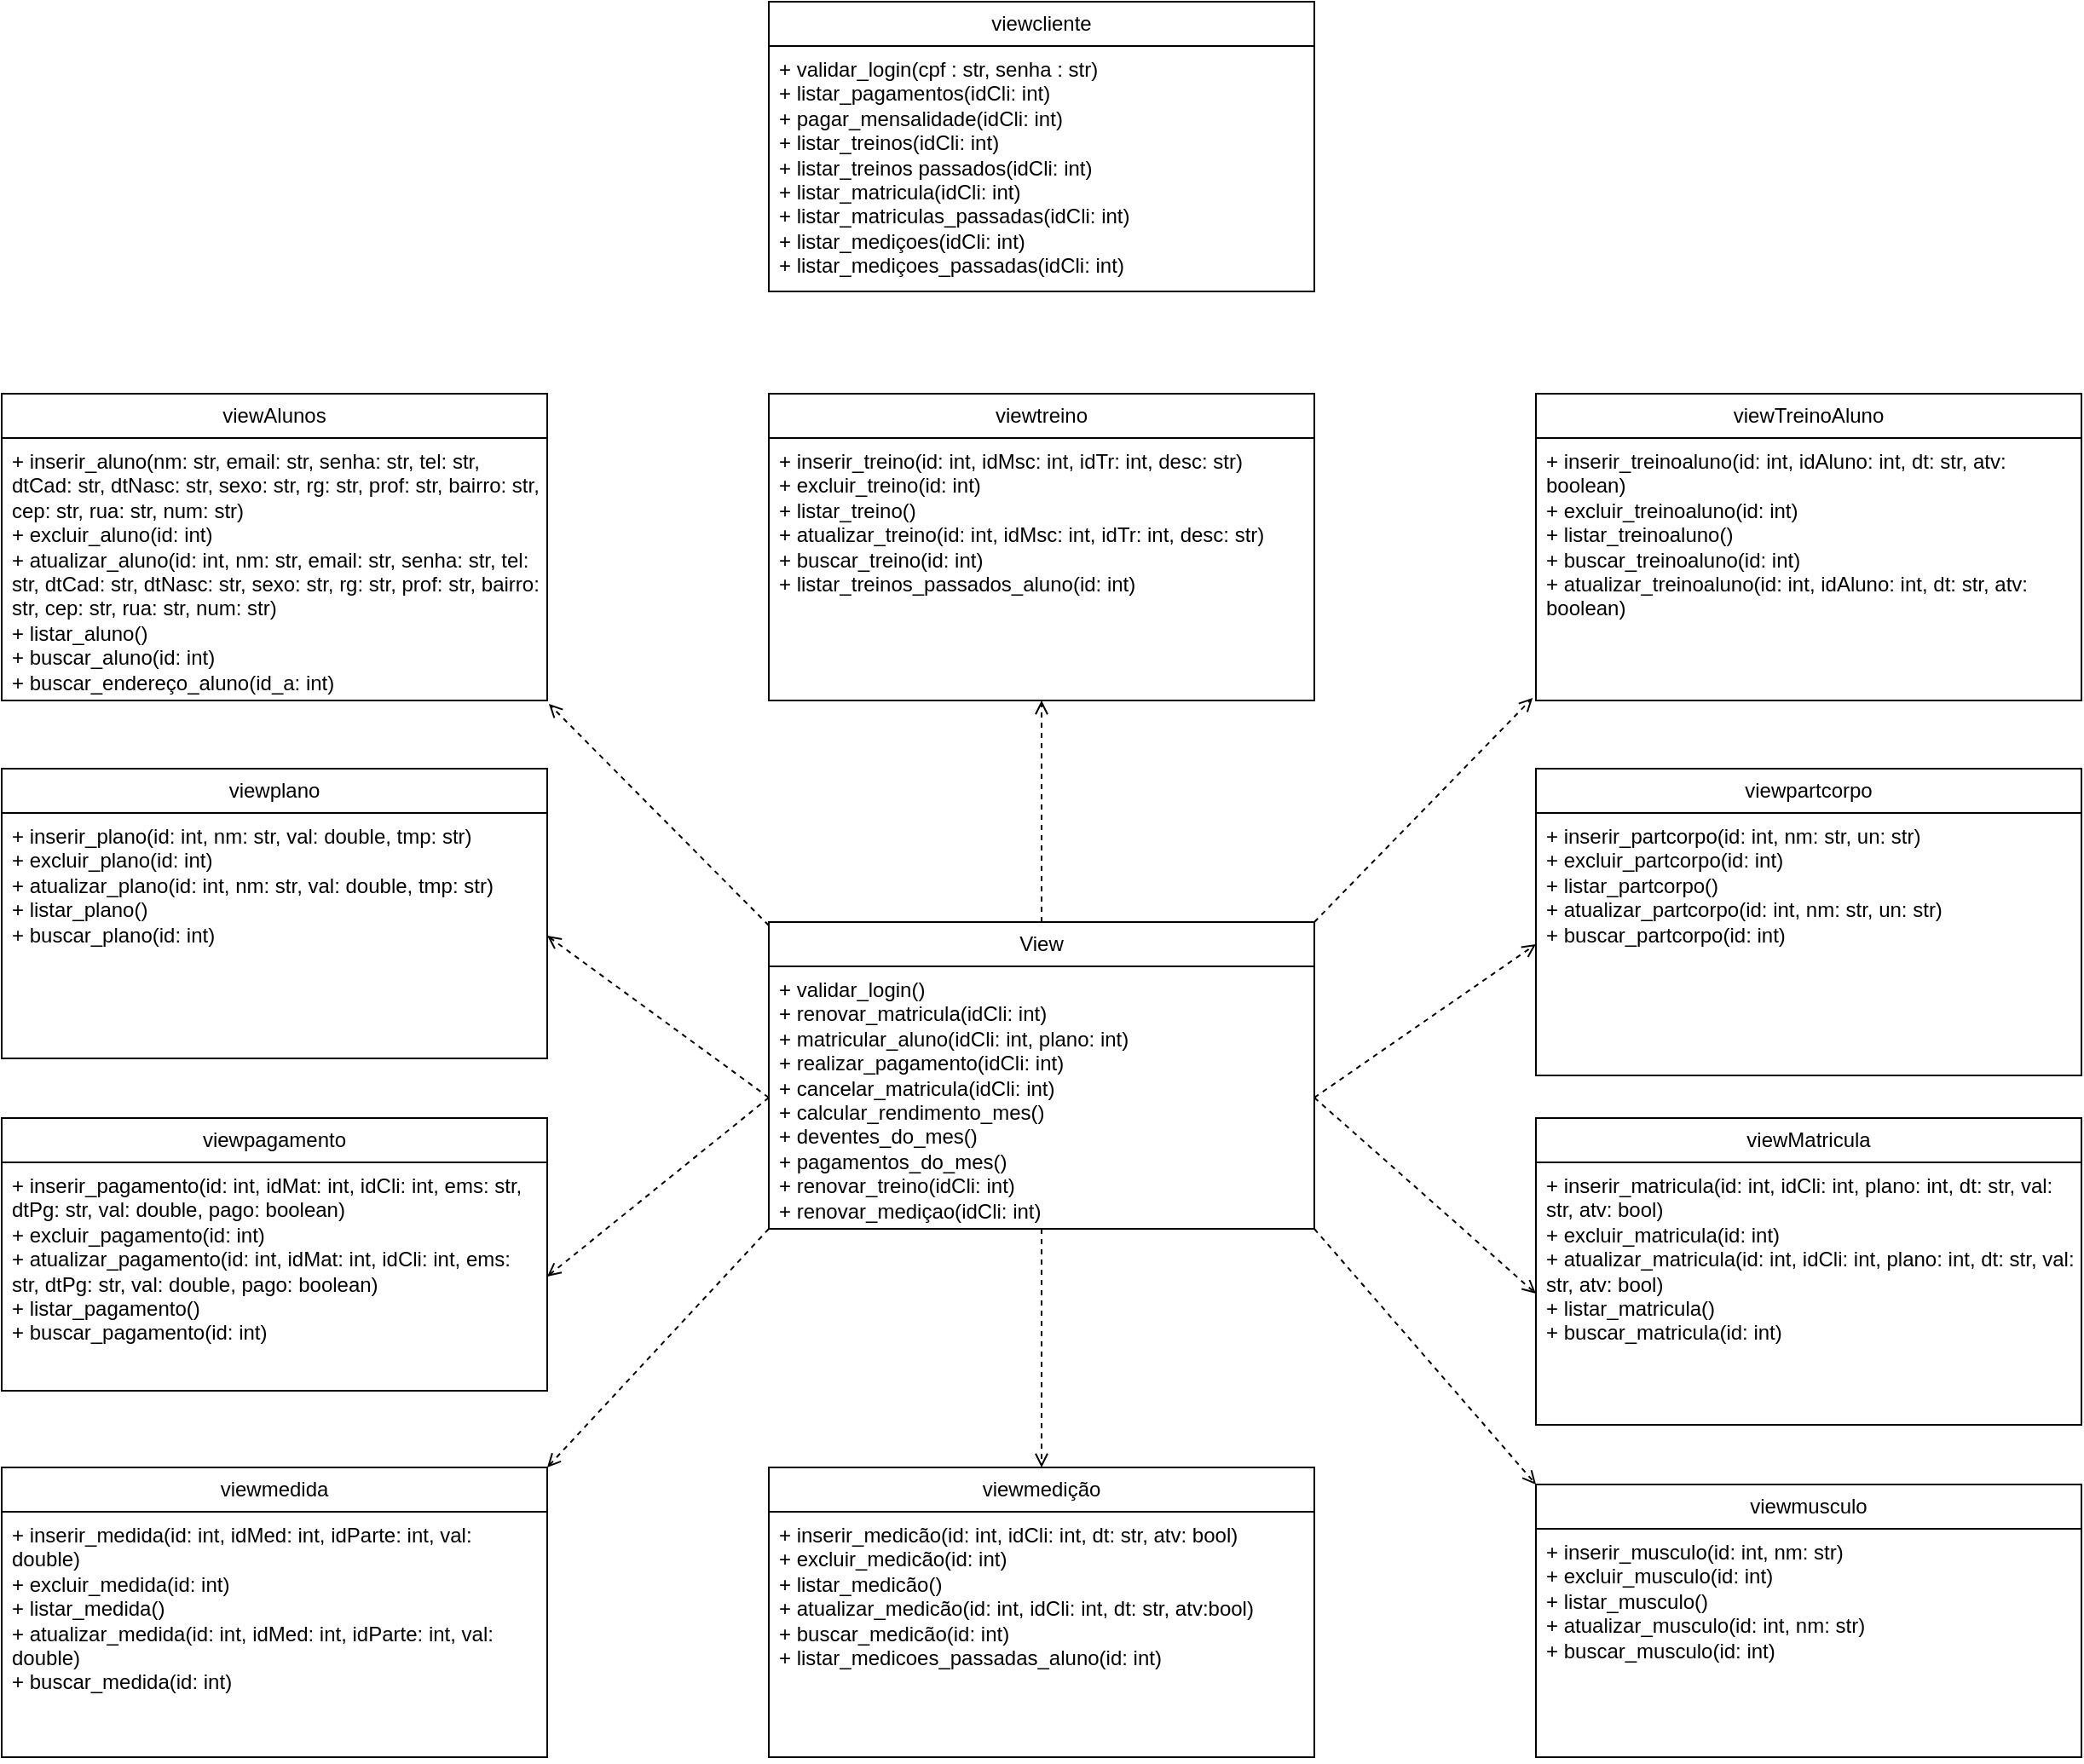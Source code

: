 <mxfile version="26.0.12">
  <diagram name="Página-1" id="LybHadXCt3fGsKPdj9bP">
    <mxGraphModel dx="3894" dy="2856" grid="1" gridSize="10" guides="1" tooltips="1" connect="1" arrows="1" fold="1" page="1" pageScale="1" pageWidth="827" pageHeight="1169" math="0" shadow="0">
      <root>
        <mxCell id="0" />
        <mxCell id="1" parent="0" />
        <mxCell id="AOXXkha6pnkB0oMLbgMj-12" value="View" style="swimlane;fontStyle=0;childLayout=stackLayout;horizontal=1;startSize=26;fillColor=none;horizontalStack=0;resizeParent=1;resizeParentMax=0;resizeLast=0;collapsible=1;marginBottom=0;whiteSpace=wrap;html=1;" parent="1" vertex="1">
          <mxGeometry x="290" y="380" width="320" height="180" as="geometry" />
        </mxCell>
        <mxCell id="AOXXkha6pnkB0oMLbgMj-13" value="&lt;div&gt;+ validar_login()&lt;/div&gt;&lt;div&gt;+ &lt;span class=&quot;hljs-built_in&quot;&gt;renovar_matricula&lt;/span&gt;(&lt;span style=&quot;background-color: transparent; color: light-dark(rgb(0, 0, 0), rgb(255, 255, 255));&quot;&gt;idCli: int&lt;/span&gt;&lt;span style=&quot;background-color: transparent; color: light-dark(rgb(0, 0, 0), rgb(255, 255, 255));&quot;&gt;)&lt;/span&gt;&lt;/div&gt;&lt;div&gt;+ matricular_aluno(&lt;span style=&quot;background-color: transparent; color: light-dark(rgb(0, 0, 0), rgb(255, 255, 255));&quot;&gt;idCli: int, plano: int&lt;/span&gt;&lt;span style=&quot;background-color: transparent; color: light-dark(rgb(0, 0, 0), rgb(255, 255, 255));&quot;&gt;)&lt;/span&gt;&lt;/div&gt;&lt;div&gt;&lt;span style=&quot;background-color: transparent; color: light-dark(rgb(0, 0, 0), rgb(255, 255, 255));&quot;&gt;+ realizar_pagamento(&lt;/span&gt;&lt;span style=&quot;background-color: transparent; color: light-dark(rgb(0, 0, 0), rgb(255, 255, 255));&quot;&gt;idCli: int&lt;/span&gt;&lt;span style=&quot;background-color: transparent; color: light-dark(rgb(0, 0, 0), rgb(255, 255, 255));&quot;&gt;)&lt;/span&gt;&lt;/div&gt;&lt;div&gt;+ &lt;span class=&quot;hljs-built_in&quot;&gt;cancelar_matricula&lt;/span&gt;(&lt;span style=&quot;background-color: transparent; color: light-dark(rgb(0, 0, 0), rgb(255, 255, 255));&quot;&gt;idCli: int&lt;/span&gt;&lt;span style=&quot;background-color: transparent; color: light-dark(rgb(0, 0, 0), rgb(255, 255, 255));&quot;&gt;)&lt;/span&gt;&lt;/div&gt;&lt;div&gt;+ &lt;span class=&quot;hljs-built_in&quot;&gt;calcular_rendimento_mes&lt;/span&gt;()&lt;br&gt;&lt;/div&gt;&lt;div&gt;+ deventes_do_mes()&lt;/div&gt;&lt;div&gt;+ pagamentos_do_mes()&lt;/div&gt;&lt;div&gt;+ renovar_treino(&lt;span style=&quot;background-color: transparent; color: light-dark(rgb(0, 0, 0), rgb(255, 255, 255));&quot;&gt;idCli: int&lt;/span&gt;&lt;span style=&quot;background-color: transparent; color: light-dark(rgb(0, 0, 0), rgb(255, 255, 255));&quot;&gt;)&lt;/span&gt;&lt;/div&gt;&lt;div&gt;+ renovar_mediçao(&lt;span style=&quot;background-color: transparent; color: light-dark(rgb(0, 0, 0), rgb(255, 255, 255));&quot;&gt;idCli: int&lt;/span&gt;&lt;span style=&quot;background-color: transparent; color: light-dark(rgb(0, 0, 0), rgb(255, 255, 255));&quot;&gt;)&lt;/span&gt;&lt;/div&gt;" style="text;strokeColor=none;fillColor=none;align=left;verticalAlign=top;spacingLeft=4;spacingRight=4;overflow=hidden;rotatable=0;points=[[0,0.5],[1,0.5]];portConstraint=eastwest;whiteSpace=wrap;html=1;" parent="AOXXkha6pnkB0oMLbgMj-12" vertex="1">
          <mxGeometry y="26" width="320" height="154" as="geometry" />
        </mxCell>
        <mxCell id="AOXXkha6pnkB0oMLbgMj-22" value="viewcliente" style="swimlane;fontStyle=0;childLayout=stackLayout;horizontal=1;startSize=26;fillColor=none;horizontalStack=0;resizeParent=1;resizeParentMax=0;resizeLast=0;collapsible=1;marginBottom=0;whiteSpace=wrap;html=1;" parent="1" vertex="1">
          <mxGeometry x="290" y="-160" width="320" height="170" as="geometry" />
        </mxCell>
        <mxCell id="AOXXkha6pnkB0oMLbgMj-23" value="+ validar_login(cpf : str, senha : str)&lt;div&gt;&lt;div&gt;+ listar_pagamentos(&lt;span style=&quot;background-color: transparent; color: light-dark(rgb(0, 0, 0), rgb(255, 255, 255));&quot;&gt;idCli: int&lt;/span&gt;&lt;span style=&quot;background-color: transparent; color: light-dark(rgb(0, 0, 0), rgb(255, 255, 255));&quot;&gt;)&lt;/span&gt;&lt;/div&gt;&lt;div&gt;&lt;div&gt;+ pagar_mensalidade(&lt;span style=&quot;background-color: transparent; color: light-dark(rgb(0, 0, 0), rgb(255, 255, 255));&quot;&gt;idCli: int&lt;/span&gt;&lt;span style=&quot;background-color: transparent; color: light-dark(rgb(0, 0, 0), rgb(255, 255, 255));&quot;&gt;)&lt;/span&gt;&lt;/div&gt;&lt;div&gt;+ listar_treinos(&lt;span style=&quot;background-color: transparent; color: light-dark(rgb(0, 0, 0), rgb(255, 255, 255));&quot;&gt;idCli: int&lt;/span&gt;&lt;span style=&quot;background-color: transparent; color: light-dark(rgb(0, 0, 0), rgb(255, 255, 255));&quot;&gt;)&lt;/span&gt;&lt;/div&gt;&lt;div&gt;+ listar_treinos passados(&lt;span style=&quot;background-color: transparent; color: light-dark(rgb(0, 0, 0), rgb(255, 255, 255));&quot;&gt;idCli: int&lt;/span&gt;&lt;span style=&quot;background-color: transparent; color: light-dark(rgb(0, 0, 0), rgb(255, 255, 255));&quot;&gt;)&lt;/span&gt;&lt;/div&gt;&lt;div&gt;+ listar_matricula(&lt;span style=&quot;background-color: transparent; color: light-dark(rgb(0, 0, 0), rgb(255, 255, 255));&quot;&gt;idCli: int&lt;/span&gt;&lt;span style=&quot;background-color: transparent; color: light-dark(rgb(0, 0, 0), rgb(255, 255, 255));&quot;&gt;)&lt;/span&gt;&lt;/div&gt;&lt;div&gt;+ listar_matriculas_passadas(&lt;span style=&quot;background-color: transparent; color: light-dark(rgb(0, 0, 0), rgb(255, 255, 255));&quot;&gt;idCli: int&lt;/span&gt;&lt;span style=&quot;background-color: transparent; color: light-dark(rgb(0, 0, 0), rgb(255, 255, 255));&quot;&gt;)&lt;/span&gt;&lt;/div&gt;&lt;/div&gt;&lt;/div&gt;&lt;div&gt;+ listar_mediçoes(&lt;span style=&quot;background-color: transparent; color: light-dark(rgb(0, 0, 0), rgb(255, 255, 255));&quot;&gt;idCli: int&lt;/span&gt;&lt;span style=&quot;background-color: transparent; color: light-dark(rgb(0, 0, 0), rgb(255, 255, 255));&quot;&gt;)&lt;/span&gt;&lt;/div&gt;&lt;div&gt;+ listar_mediçoes_passadas(&lt;span style=&quot;background-color: transparent; color: light-dark(rgb(0, 0, 0), rgb(255, 255, 255));&quot;&gt;idCli: int&lt;/span&gt;&lt;span style=&quot;background-color: transparent; color: light-dark(rgb(0, 0, 0), rgb(255, 255, 255));&quot;&gt;)&lt;/span&gt;&lt;/div&gt;" style="text;strokeColor=none;fillColor=none;align=left;verticalAlign=top;spacingLeft=4;spacingRight=4;overflow=hidden;rotatable=0;points=[[0,0.5],[1,0.5]];portConstraint=eastwest;whiteSpace=wrap;html=1;" parent="AOXXkha6pnkB0oMLbgMj-22" vertex="1">
          <mxGeometry y="26" width="320" height="144" as="geometry" />
        </mxCell>
        <mxCell id="f1xTT2eEhIV9PKECYVw_-1" value="viewAlunos" style="swimlane;fontStyle=0;childLayout=stackLayout;horizontal=1;startSize=26;fillColor=none;horizontalStack=0;resizeParent=1;resizeParentMax=0;resizeLast=0;collapsible=1;marginBottom=0;whiteSpace=wrap;html=1;" vertex="1" parent="1">
          <mxGeometry x="-160" y="70" width="320" height="180" as="geometry" />
        </mxCell>
        <mxCell id="f1xTT2eEhIV9PKECYVw_-2" value="+ inserir_aluno(nm: str, email: str, senha: str, tel: str, dtCad: str, dtNasc: str, sexo: str, rg: str, prof: str, bairro: str, cep: str, rua: str, num: str)&lt;div&gt;&lt;div&gt;+&amp;nbsp;&lt;span class=&quot;hljs-built_in&quot;&gt;excluir_aluno&lt;/span&gt;(id: int)&lt;br&gt;&lt;/div&gt;&lt;div&gt;&lt;span style=&quot;background-color: transparent; color: light-dark(rgb(0, 0, 0), rgb(255, 255, 255));&quot;&gt;+&amp;nbsp;&lt;/span&gt;&lt;span style=&quot;background-color: transparent; color: light-dark(rgb(0, 0, 0), rgb(255, 255, 255));&quot; class=&quot;hljs-built_in&quot;&gt;atualizar_aluno&lt;/span&gt;&lt;span style=&quot;background-color: transparent; color: light-dark(rgb(0, 0, 0), rgb(255, 255, 255));&quot;&gt;(id: int, nm: str, email: str, senha: str, tel: str, dtCad: str, dtNasc: str, sexo: str, rg: str, prof: str, bairro: str, cep: str, rua: str, num: str)&lt;/span&gt;&lt;br&gt;&lt;/div&gt;&lt;div&gt;&lt;span style=&quot;background-color: transparent; color: light-dark(rgb(0, 0, 0), rgb(255, 255, 255));&quot; class=&quot;hljs-built_in&quot;&gt;+ listar_aluno&lt;/span&gt;&lt;span style=&quot;background-color: transparent; color: light-dark(rgb(0, 0, 0), rgb(255, 255, 255));&quot;&gt;()&lt;/span&gt;&lt;br&gt;&lt;/div&gt;&lt;div&gt;&lt;span style=&quot;background-color: transparent; color: light-dark(rgb(0, 0, 0), rgb(255, 255, 255));&quot;&gt;+&amp;nbsp;&lt;/span&gt;&lt;span style=&quot;background-color: transparent; color: light-dark(rgb(0, 0, 0), rgb(255, 255, 255));&quot; class=&quot;hljs-built_in&quot;&gt;buscar_aluno&lt;/span&gt;&lt;span style=&quot;background-color: transparent; color: light-dark(rgb(0, 0, 0), rgb(255, 255, 255));&quot;&gt;(id: int)&lt;/span&gt;&lt;br&gt;&lt;/div&gt;&lt;div&gt;&lt;span style=&quot;background-color: transparent; color: light-dark(rgb(0, 0, 0), rgb(255, 255, 255));&quot;&gt;+ buscar_endereço_aluno(id_a: int)&lt;/span&gt;&lt;br&gt;&lt;/div&gt;&lt;/div&gt;" style="text;strokeColor=none;fillColor=none;align=left;verticalAlign=top;spacingLeft=4;spacingRight=4;overflow=hidden;rotatable=0;points=[[0,0.5],[1,0.5]];portConstraint=eastwest;whiteSpace=wrap;html=1;" vertex="1" parent="f1xTT2eEhIV9PKECYVw_-1">
          <mxGeometry y="26" width="320" height="154" as="geometry" />
        </mxCell>
        <mxCell id="f1xTT2eEhIV9PKECYVw_-5" value="viewTreinoAluno" style="swimlane;fontStyle=0;childLayout=stackLayout;horizontal=1;startSize=26;fillColor=none;horizontalStack=0;resizeParent=1;resizeParentMax=0;resizeLast=0;collapsible=1;marginBottom=0;whiteSpace=wrap;html=1;" vertex="1" parent="1">
          <mxGeometry x="740" y="70" width="320" height="180" as="geometry" />
        </mxCell>
        <mxCell id="f1xTT2eEhIV9PKECYVw_-6" value="&lt;div&gt;+ inserir_treinoaluno(id: int, idAluno: int, dt: str, atv: boolean)&lt;br&gt;&lt;/div&gt;&lt;div&gt;+&amp;nbsp;&lt;span class=&quot;hljs-built_in&quot;&gt;excluir_treinoaluno&lt;/span&gt;(id: int)&lt;br&gt;&lt;/div&gt;&lt;div&gt;+&amp;nbsp;&lt;span class=&quot;hljs-built_in&quot;&gt;listar_treinoaluno&lt;/span&gt;()&lt;br&gt;&lt;/div&gt;&lt;div&gt;+&amp;nbsp;&lt;span class=&quot;hljs-built_in&quot;&gt;buscar_treinoaluno&lt;/span&gt;(id: int)&lt;br&gt;&lt;/div&gt;&lt;div&gt;+&amp;nbsp;&lt;span class=&quot;hljs-built_in&quot;&gt;atualizar_treinoaluno&lt;/span&gt;(id: int, idAluno: int, dt: str, atv: boolean)&lt;br&gt;&lt;/div&gt;" style="text;strokeColor=none;fillColor=none;align=left;verticalAlign=top;spacingLeft=4;spacingRight=4;overflow=hidden;rotatable=0;points=[[0,0.5],[1,0.5]];portConstraint=eastwest;whiteSpace=wrap;html=1;" vertex="1" parent="f1xTT2eEhIV9PKECYVw_-5">
          <mxGeometry y="26" width="320" height="154" as="geometry" />
        </mxCell>
        <mxCell id="f1xTT2eEhIV9PKECYVw_-7" value="viewtreino" style="swimlane;fontStyle=0;childLayout=stackLayout;horizontal=1;startSize=26;fillColor=none;horizontalStack=0;resizeParent=1;resizeParentMax=0;resizeLast=0;collapsible=1;marginBottom=0;whiteSpace=wrap;html=1;" vertex="1" parent="1">
          <mxGeometry x="290" y="70" width="320" height="180" as="geometry" />
        </mxCell>
        <mxCell id="f1xTT2eEhIV9PKECYVw_-8" value="&lt;div&gt;+ inserir_treino(id: int, idMsc: int, idTr: int, desc: str)&lt;br&gt;&lt;/div&gt;&lt;div&gt;+&amp;nbsp;&lt;span class=&quot;hljs-built_in&quot;&gt;excluir_treino&lt;/span&gt;(id: int)&lt;br&gt;&lt;/div&gt;&lt;div&gt;+&amp;nbsp;&lt;span class=&quot;hljs-built_in&quot;&gt;listar_treino&lt;/span&gt;()&lt;br&gt;&lt;/div&gt;&lt;div&gt;+&amp;nbsp;&lt;span class=&quot;hljs-built_in&quot;&gt;atualizar_treino&lt;/span&gt;(id: int, idMsc: int, idTr: int, desc: str)&lt;br&gt;&lt;/div&gt;&lt;div&gt;+ buscar_treino(id: int)&lt;/div&gt;&lt;div&gt;+&amp;nbsp;&lt;span class=&quot;hljs-built_in&quot;&gt;listar_treinos_passados_aluno&lt;/span&gt;(id: int)&lt;br&gt;&lt;/div&gt;" style="text;strokeColor=none;fillColor=none;align=left;verticalAlign=top;spacingLeft=4;spacingRight=4;overflow=hidden;rotatable=0;points=[[0,0.5],[1,0.5]];portConstraint=eastwest;whiteSpace=wrap;html=1;" vertex="1" parent="f1xTT2eEhIV9PKECYVw_-7">
          <mxGeometry y="26" width="320" height="154" as="geometry" />
        </mxCell>
        <mxCell id="f1xTT2eEhIV9PKECYVw_-10" value="viewmusculo" style="swimlane;fontStyle=0;childLayout=stackLayout;horizontal=1;startSize=26;fillColor=none;horizontalStack=0;resizeParent=1;resizeParentMax=0;resizeLast=0;collapsible=1;marginBottom=0;whiteSpace=wrap;html=1;" vertex="1" parent="1">
          <mxGeometry x="740" y="710" width="320" height="160" as="geometry" />
        </mxCell>
        <mxCell id="f1xTT2eEhIV9PKECYVw_-11" value="+ inserir_musculo(id: int, nm: str)&lt;div&gt;+&amp;nbsp;&lt;span class=&quot;hljs-built_in&quot;&gt;excluir_musculo&lt;/span&gt;(id: int)&lt;br&gt;&lt;/div&gt;&lt;div&gt;+&amp;nbsp;&lt;span class=&quot;hljs-built_in&quot;&gt;listar_musculo&lt;/span&gt;()&lt;br&gt;&lt;/div&gt;&lt;div&gt;+&amp;nbsp;&lt;span class=&quot;hljs-built_in&quot;&gt;atualizar_musculo&lt;/span&gt;(id: int, nm: str)&lt;br&gt;&lt;/div&gt;&lt;div&gt;+ buscar_musculo(id: int)&lt;/div&gt;" style="text;strokeColor=none;fillColor=none;align=left;verticalAlign=top;spacingLeft=4;spacingRight=4;overflow=hidden;rotatable=0;points=[[0,0.5],[1,0.5]];portConstraint=eastwest;whiteSpace=wrap;html=1;" vertex="1" parent="f1xTT2eEhIV9PKECYVw_-10">
          <mxGeometry y="26" width="320" height="134" as="geometry" />
        </mxCell>
        <mxCell id="f1xTT2eEhIV9PKECYVw_-12" value="viewmedição" style="swimlane;fontStyle=0;childLayout=stackLayout;horizontal=1;startSize=26;fillColor=none;horizontalStack=0;resizeParent=1;resizeParentMax=0;resizeLast=0;collapsible=1;marginBottom=0;whiteSpace=wrap;html=1;" vertex="1" parent="1">
          <mxGeometry x="290" y="700" width="320" height="170" as="geometry" />
        </mxCell>
        <mxCell id="f1xTT2eEhIV9PKECYVw_-13" value="&lt;div&gt;+ inserir_medicão(id: int, idCli: int, dt: str, atv: bool)&lt;/div&gt;&lt;div&gt;+ excluir_medicão(&lt;span style=&quot;background-color: transparent; color: light-dark(rgb(0, 0, 0), rgb(255, 255, 255));&quot;&gt;id: int&lt;/span&gt;&lt;span style=&quot;background-color: transparent; color: light-dark(rgb(0, 0, 0), rgb(255, 255, 255));&quot;&gt;)&lt;/span&gt;&lt;/div&gt;&lt;div&gt;+ listar_medicão()&lt;/div&gt;&lt;div&gt;+ atualizar_medicão(id: int, idCli: int, dt: str, atv:bool)&lt;/div&gt;&lt;div&gt;+ buscar_medicão(&lt;span style=&quot;background-color: transparent; color: light-dark(rgb(0, 0, 0), rgb(255, 255, 255));&quot;&gt;id: int&lt;/span&gt;&lt;span style=&quot;background-color: transparent; color: light-dark(rgb(0, 0, 0), rgb(255, 255, 255));&quot;&gt;)&lt;/span&gt;&lt;/div&gt;&lt;div&gt;+&amp;nbsp;&lt;span class=&quot;hljs-built_in&quot;&gt;listar_medicoes_passadas_aluno&lt;/span&gt;(&lt;span style=&quot;background-color: transparent; color: light-dark(rgb(0, 0, 0), rgb(255, 255, 255));&quot;&gt;id: int&lt;/span&gt;&lt;span style=&quot;background-color: transparent; color: light-dark(rgb(0, 0, 0), rgb(255, 255, 255));&quot;&gt;)&lt;/span&gt;&lt;/div&gt;" style="text;strokeColor=none;fillColor=none;align=left;verticalAlign=top;spacingLeft=4;spacingRight=4;overflow=hidden;rotatable=0;points=[[0,0.5],[1,0.5]];portConstraint=eastwest;whiteSpace=wrap;html=1;" vertex="1" parent="f1xTT2eEhIV9PKECYVw_-12">
          <mxGeometry y="26" width="320" height="144" as="geometry" />
        </mxCell>
        <mxCell id="f1xTT2eEhIV9PKECYVw_-14" value="viewmedida" style="swimlane;fontStyle=0;childLayout=stackLayout;horizontal=1;startSize=26;fillColor=none;horizontalStack=0;resizeParent=1;resizeParentMax=0;resizeLast=0;collapsible=1;marginBottom=0;whiteSpace=wrap;html=1;" vertex="1" parent="1">
          <mxGeometry x="-160" y="700" width="320" height="170" as="geometry" />
        </mxCell>
        <mxCell id="f1xTT2eEhIV9PKECYVw_-15" value="&lt;div&gt;+ inserir_medida(id: int, idMed: int, idParte: int, val: double)&lt;/div&gt;&lt;div&gt;+ excluir_medida(id: int)&lt;/div&gt;&lt;div&gt;+ listar_medida()&lt;/div&gt;&lt;div&gt;+ atualizar_medida(id: int, idMed: int, idParte: int, val: double)&lt;/div&gt;&lt;div&gt;+ buscar_medida(id: int)&lt;/div&gt;" style="text;strokeColor=none;fillColor=none;align=left;verticalAlign=top;spacingLeft=4;spacingRight=4;overflow=hidden;rotatable=0;points=[[0,0.5],[1,0.5]];portConstraint=eastwest;whiteSpace=wrap;html=1;" vertex="1" parent="f1xTT2eEhIV9PKECYVw_-14">
          <mxGeometry y="26" width="320" height="144" as="geometry" />
        </mxCell>
        <mxCell id="f1xTT2eEhIV9PKECYVw_-16" value="viewpartcorpo" style="swimlane;fontStyle=0;childLayout=stackLayout;horizontal=1;startSize=26;fillColor=none;horizontalStack=0;resizeParent=1;resizeParentMax=0;resizeLast=0;collapsible=1;marginBottom=0;whiteSpace=wrap;html=1;" vertex="1" parent="1">
          <mxGeometry x="740" y="290" width="320" height="180" as="geometry" />
        </mxCell>
        <mxCell id="f1xTT2eEhIV9PKECYVw_-17" value="&lt;div&gt;+ inserir_partcorpo(id: int, nm: str, un: str)&lt;/div&gt;&lt;div&gt;+ excluir_partcorpo(id: int)&lt;/div&gt;&lt;div&gt;+ listar_partcorpo()&lt;/div&gt;&lt;div&gt;+ atualizar_partcorpo(id: int, nm: str, un: str)&lt;/div&gt;&lt;div&gt;+ buscar_partcorpo(id: int)&lt;/div&gt;" style="text;strokeColor=none;fillColor=none;align=left;verticalAlign=top;spacingLeft=4;spacingRight=4;overflow=hidden;rotatable=0;points=[[0,0.5],[1,0.5]];portConstraint=eastwest;whiteSpace=wrap;html=1;" vertex="1" parent="f1xTT2eEhIV9PKECYVw_-16">
          <mxGeometry y="26" width="320" height="154" as="geometry" />
        </mxCell>
        <mxCell id="f1xTT2eEhIV9PKECYVw_-18" value="viewplano" style="swimlane;fontStyle=0;childLayout=stackLayout;horizontal=1;startSize=26;fillColor=none;horizontalStack=0;resizeParent=1;resizeParentMax=0;resizeLast=0;collapsible=1;marginBottom=0;whiteSpace=wrap;html=1;" vertex="1" parent="1">
          <mxGeometry x="-160" y="290" width="320" height="170" as="geometry" />
        </mxCell>
        <mxCell id="f1xTT2eEhIV9PKECYVw_-19" value="&lt;div&gt;+ inserir_plano(id: int, nm: str, val: double, tmp: str)&lt;/div&gt;&lt;div&gt;+ excluir_plano(id: int)&lt;/div&gt;&lt;div&gt;+ atualizar_plano(id: int, nm: str, val: double, tmp: str)&lt;/div&gt;&lt;div&gt;+ listar_plano()&lt;/div&gt;&lt;div&gt;+ buscar_plano(id: int)&lt;/div&gt;" style="text;strokeColor=none;fillColor=none;align=left;verticalAlign=top;spacingLeft=4;spacingRight=4;overflow=hidden;rotatable=0;points=[[0,0.5],[1,0.5]];portConstraint=eastwest;whiteSpace=wrap;html=1;" vertex="1" parent="f1xTT2eEhIV9PKECYVw_-18">
          <mxGeometry y="26" width="320" height="144" as="geometry" />
        </mxCell>
        <mxCell id="f1xTT2eEhIV9PKECYVw_-20" value="viewMatricula" style="swimlane;fontStyle=0;childLayout=stackLayout;horizontal=1;startSize=26;fillColor=none;horizontalStack=0;resizeParent=1;resizeParentMax=0;resizeLast=0;collapsible=1;marginBottom=0;whiteSpace=wrap;html=1;" vertex="1" parent="1">
          <mxGeometry x="740" y="495" width="320" height="180" as="geometry" />
        </mxCell>
        <mxCell id="f1xTT2eEhIV9PKECYVw_-21" value="&lt;div&gt;+ inserir_matricula(id: int, idCli: int, plano: int, dt: str, val: str, atv: bool)&lt;/div&gt;&lt;div&gt;+ excluir_matricula(id: int)&lt;/div&gt;&lt;div&gt;+ atualizar_matricula(id: int, idCli: int, plano: int, dt: str, val: str&lt;span style=&quot;background-color: transparent; color: light-dark(rgb(0, 0, 0), rgb(255, 255, 255));&quot;&gt;, atv: bool&lt;/span&gt;&lt;span style=&quot;background-color: transparent; color: light-dark(rgb(0, 0, 0), rgb(255, 255, 255));&quot;&gt;)&lt;/span&gt;&lt;/div&gt;&lt;div&gt;+ listar_matricula()&lt;/div&gt;&lt;div&gt;+ buscar_matricula(id: int)&lt;br&gt;&lt;/div&gt;" style="text;strokeColor=none;fillColor=none;align=left;verticalAlign=top;spacingLeft=4;spacingRight=4;overflow=hidden;rotatable=0;points=[[0,0.5],[1,0.5]];portConstraint=eastwest;whiteSpace=wrap;html=1;" vertex="1" parent="f1xTT2eEhIV9PKECYVw_-20">
          <mxGeometry y="26" width="320" height="154" as="geometry" />
        </mxCell>
        <mxCell id="f1xTT2eEhIV9PKECYVw_-22" value="viewpagamento" style="swimlane;fontStyle=0;childLayout=stackLayout;horizontal=1;startSize=26;fillColor=none;horizontalStack=0;resizeParent=1;resizeParentMax=0;resizeLast=0;collapsible=1;marginBottom=0;whiteSpace=wrap;html=1;" vertex="1" parent="1">
          <mxGeometry x="-160" y="495" width="320" height="160" as="geometry" />
        </mxCell>
        <mxCell id="f1xTT2eEhIV9PKECYVw_-23" value="&lt;div&gt;+ inserir_pagamento(id: int, idMat: int, idCli: int, ems: str, dtPg: str, val: double, pago: boolean)&lt;/div&gt;&lt;div&gt;+ excluir_pagamento(id: int)&lt;/div&gt;&lt;div&gt;+ atualizar_pagamento(id: int, idMat: int, idCli: int, ems: str, dtPg: str, val: double, pago: boolean)&lt;/div&gt;&lt;div&gt;+ listar_pagamento()&lt;/div&gt;&lt;div&gt;+ buscar_pagamento(id: int)&lt;/div&gt;" style="text;strokeColor=none;fillColor=none;align=left;verticalAlign=top;spacingLeft=4;spacingRight=4;overflow=hidden;rotatable=0;points=[[0,0.5],[1,0.5]];portConstraint=eastwest;whiteSpace=wrap;html=1;" vertex="1" parent="f1xTT2eEhIV9PKECYVw_-22">
          <mxGeometry y="26" width="320" height="134" as="geometry" />
        </mxCell>
        <mxCell id="f1xTT2eEhIV9PKECYVw_-30" value="" style="endArrow=open;html=1;rounded=0;exitX=0.5;exitY=0;exitDx=0;exitDy=0;endFill=0;dashed=1;" edge="1" parent="1" source="AOXXkha6pnkB0oMLbgMj-12" target="f1xTT2eEhIV9PKECYVw_-8">
          <mxGeometry width="50" height="50" relative="1" as="geometry">
            <mxPoint x="241" y="252" as="sourcePoint" />
            <mxPoint x="240" y="380" as="targetPoint" />
          </mxGeometry>
        </mxCell>
        <mxCell id="f1xTT2eEhIV9PKECYVw_-35" value="" style="endArrow=open;html=1;rounded=0;exitX=0.5;exitY=0;exitDx=0;exitDy=0;endFill=0;dashed=1;entryX=-0.006;entryY=0.99;entryDx=0;entryDy=0;entryPerimeter=0;" edge="1" parent="1" target="f1xTT2eEhIV9PKECYVw_-6">
          <mxGeometry width="50" height="50" relative="1" as="geometry">
            <mxPoint x="610" y="380" as="sourcePoint" />
            <mxPoint x="610" y="250" as="targetPoint" />
          </mxGeometry>
        </mxCell>
        <mxCell id="f1xTT2eEhIV9PKECYVw_-36" value="" style="endArrow=open;html=1;rounded=0;exitX=0.5;exitY=0;exitDx=0;exitDy=0;endFill=0;dashed=1;entryX=1.003;entryY=1.013;entryDx=0;entryDy=0;entryPerimeter=0;" edge="1" parent="1" target="f1xTT2eEhIV9PKECYVw_-2">
          <mxGeometry width="50" height="50" relative="1" as="geometry">
            <mxPoint x="290" y="382" as="sourcePoint" />
            <mxPoint x="418" y="250" as="targetPoint" />
          </mxGeometry>
        </mxCell>
        <mxCell id="f1xTT2eEhIV9PKECYVw_-37" value="" style="endArrow=open;html=1;rounded=0;exitX=0;exitY=0.5;exitDx=0;exitDy=0;endFill=0;dashed=1;entryX=1;entryY=0.5;entryDx=0;entryDy=0;" edge="1" parent="1" source="AOXXkha6pnkB0oMLbgMj-13" target="f1xTT2eEhIV9PKECYVw_-19">
          <mxGeometry width="50" height="50" relative="1" as="geometry">
            <mxPoint x="279" y="460" as="sourcePoint" />
            <mxPoint x="150" y="330" as="targetPoint" />
          </mxGeometry>
        </mxCell>
        <mxCell id="f1xTT2eEhIV9PKECYVw_-38" value="" style="endArrow=open;html=1;rounded=0;exitX=0;exitY=0.5;exitDx=0;exitDy=0;endFill=0;dashed=1;entryX=1;entryY=0.5;entryDx=0;entryDy=0;" edge="1" parent="1" source="AOXXkha6pnkB0oMLbgMj-13" target="f1xTT2eEhIV9PKECYVw_-23">
          <mxGeometry width="50" height="50" relative="1" as="geometry">
            <mxPoint x="300" y="493" as="sourcePoint" />
            <mxPoint x="170" y="398" as="targetPoint" />
          </mxGeometry>
        </mxCell>
        <mxCell id="f1xTT2eEhIV9PKECYVw_-39" style="edgeStyle=none;shape=connector;rounded=0;orthogonalLoop=1;jettySize=auto;html=1;exitX=1;exitY=0.5;exitDx=0;exitDy=0;entryX=0;entryY=0.5;entryDx=0;entryDy=0;dashed=1;strokeColor=default;align=center;verticalAlign=middle;fontFamily=Helvetica;fontSize=11;fontColor=default;labelBackgroundColor=default;endArrow=open;endFill=0;" edge="1" parent="1" source="AOXXkha6pnkB0oMLbgMj-13" target="f1xTT2eEhIV9PKECYVw_-17">
          <mxGeometry relative="1" as="geometry" />
        </mxCell>
        <mxCell id="f1xTT2eEhIV9PKECYVw_-40" style="edgeStyle=none;shape=connector;rounded=0;orthogonalLoop=1;jettySize=auto;html=1;exitX=1;exitY=0.5;exitDx=0;exitDy=0;entryX=0;entryY=0.5;entryDx=0;entryDy=0;dashed=1;strokeColor=default;align=center;verticalAlign=middle;fontFamily=Helvetica;fontSize=11;fontColor=default;labelBackgroundColor=default;endArrow=open;endFill=0;" edge="1" parent="1" source="AOXXkha6pnkB0oMLbgMj-13" target="f1xTT2eEhIV9PKECYVw_-21">
          <mxGeometry relative="1" as="geometry" />
        </mxCell>
        <mxCell id="f1xTT2eEhIV9PKECYVw_-41" style="edgeStyle=none;shape=connector;rounded=0;orthogonalLoop=1;jettySize=auto;html=1;exitX=1;exitY=0.5;exitDx=0;exitDy=0;entryX=0;entryY=0;entryDx=0;entryDy=0;dashed=1;strokeColor=default;align=center;verticalAlign=middle;fontFamily=Helvetica;fontSize=11;fontColor=default;labelBackgroundColor=default;endArrow=open;endFill=0;" edge="1" parent="1" target="f1xTT2eEhIV9PKECYVw_-10">
          <mxGeometry relative="1" as="geometry">
            <mxPoint x="610" y="560" as="sourcePoint" />
            <mxPoint x="740" y="675" as="targetPoint" />
          </mxGeometry>
        </mxCell>
        <mxCell id="f1xTT2eEhIV9PKECYVw_-43" style="edgeStyle=none;shape=connector;rounded=0;orthogonalLoop=1;jettySize=auto;html=1;exitX=1;exitY=0.5;exitDx=0;exitDy=0;entryX=0.5;entryY=0;entryDx=0;entryDy=0;dashed=1;strokeColor=default;align=center;verticalAlign=middle;fontFamily=Helvetica;fontSize=11;fontColor=default;labelBackgroundColor=default;endArrow=open;endFill=0;" edge="1" parent="1" target="f1xTT2eEhIV9PKECYVw_-12">
          <mxGeometry relative="1" as="geometry">
            <mxPoint x="450" y="560" as="sourcePoint" />
            <mxPoint x="580" y="710" as="targetPoint" />
          </mxGeometry>
        </mxCell>
        <mxCell id="f1xTT2eEhIV9PKECYVw_-44" style="edgeStyle=none;shape=connector;rounded=0;orthogonalLoop=1;jettySize=auto;html=1;exitX=1;exitY=0.5;exitDx=0;exitDy=0;entryX=1;entryY=0;entryDx=0;entryDy=0;dashed=1;strokeColor=default;align=center;verticalAlign=middle;fontFamily=Helvetica;fontSize=11;fontColor=default;labelBackgroundColor=default;endArrow=open;endFill=0;" edge="1" parent="1" target="f1xTT2eEhIV9PKECYVw_-14">
          <mxGeometry relative="1" as="geometry">
            <mxPoint x="290" y="560" as="sourcePoint" />
            <mxPoint x="420" y="710" as="targetPoint" />
          </mxGeometry>
        </mxCell>
      </root>
    </mxGraphModel>
  </diagram>
</mxfile>
